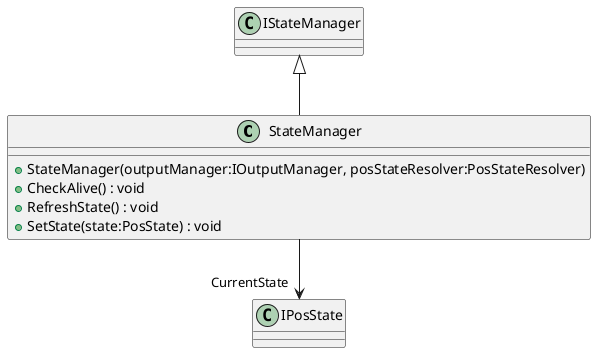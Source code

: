 @startuml
class StateManager {
    + StateManager(outputManager:IOutputManager, posStateResolver:PosStateResolver)
    + CheckAlive() : void
    + RefreshState() : void
    + SetState(state:PosState) : void
}
IStateManager <|-- StateManager
StateManager --> "CurrentState" IPosState
@enduml
